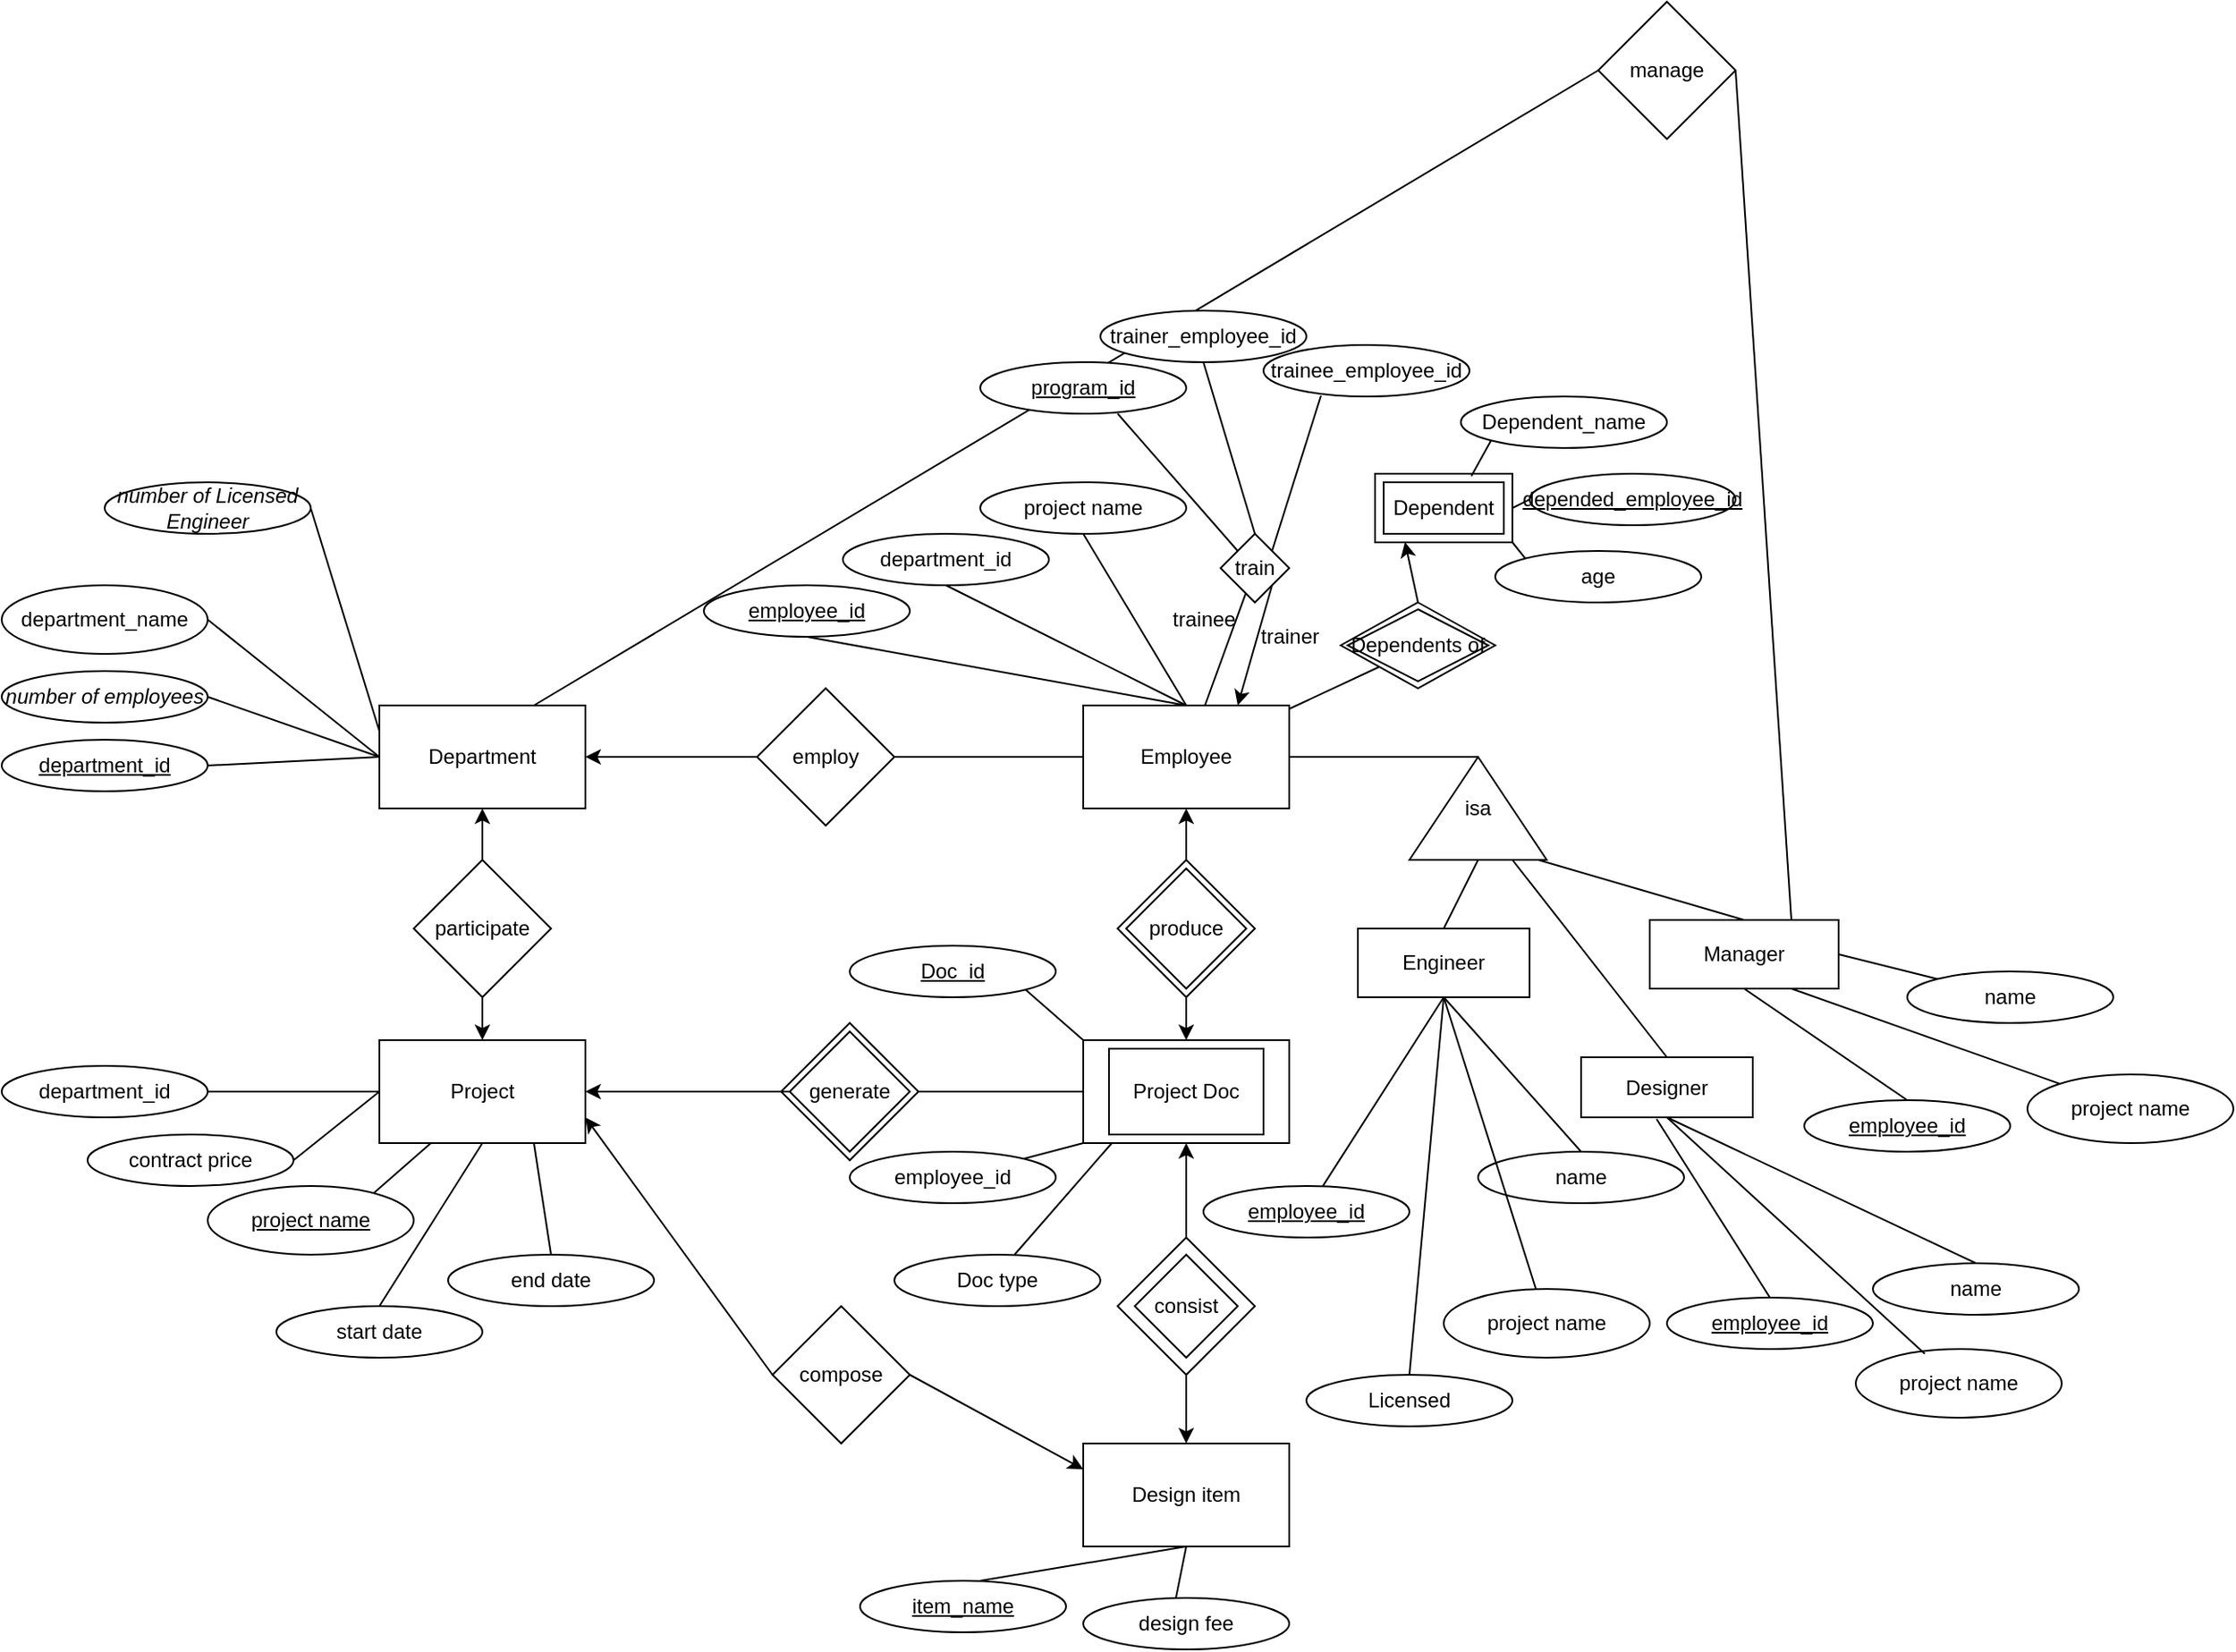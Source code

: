 <mxfile version="15.7.2" type="device"><diagram id="2ZfSj9x7PaDZgEMopQm9" name="Page-1"><mxGraphModel dx="2500" dy="2037" grid="1" gridSize="10" guides="1" tooltips="1" connect="1" arrows="1" fold="1" page="1" pageScale="1" pageWidth="827" pageHeight="1169" math="0" shadow="0"><root><mxCell id="0"/><mxCell id="1" parent="0"/><mxCell id="Rq_PsZcWny5NFPyczf1C-1" value="Department" style="rounded=0;whiteSpace=wrap;html=1;" parent="1" vertex="1"><mxGeometry x="140" y="250" width="120" height="60" as="geometry"/></mxCell><mxCell id="Rq_PsZcWny5NFPyczf1C-2" value="Employee" style="rounded=0;whiteSpace=wrap;html=1;" parent="1" vertex="1"><mxGeometry x="550" y="250" width="120" height="60" as="geometry"/></mxCell><mxCell id="Rq_PsZcWny5NFPyczf1C-3" value="Project" style="rounded=0;whiteSpace=wrap;html=1;" parent="1" vertex="1"><mxGeometry x="140" y="445" width="120" height="60" as="geometry"/></mxCell><mxCell id="Rq_PsZcWny5NFPyczf1C-4" value="" style="rounded=0;whiteSpace=wrap;html=1;" parent="1" vertex="1"><mxGeometry x="550" y="445" width="120" height="60" as="geometry"/></mxCell><mxCell id="Rq_PsZcWny5NFPyczf1C-5" value="Project Doc" style="rounded=0;whiteSpace=wrap;html=1;" parent="1" vertex="1"><mxGeometry x="565" y="450" width="90" height="50" as="geometry"/></mxCell><mxCell id="Rq_PsZcWny5NFPyczf1C-6" value="employ" style="rhombus;whiteSpace=wrap;html=1;" parent="1" vertex="1"><mxGeometry x="360" y="240" width="80" height="80" as="geometry"/></mxCell><mxCell id="Rq_PsZcWny5NFPyczf1C-10" value="" style="endArrow=none;html=1;rounded=0;entryX=0;entryY=0.5;entryDx=0;entryDy=0;" parent="1" source="Rq_PsZcWny5NFPyczf1C-6" target="Rq_PsZcWny5NFPyczf1C-2" edge="1"><mxGeometry width="50" height="50" relative="1" as="geometry"><mxPoint x="390" y="420" as="sourcePoint"/><mxPoint x="440" y="370" as="targetPoint"/></mxGeometry></mxCell><mxCell id="Rq_PsZcWny5NFPyczf1C-11" value="" style="endArrow=classic;html=1;rounded=0;entryX=1;entryY=0.5;entryDx=0;entryDy=0;exitX=0;exitY=0.5;exitDx=0;exitDy=0;" parent="1" source="Rq_PsZcWny5NFPyczf1C-6" target="Rq_PsZcWny5NFPyczf1C-1" edge="1"><mxGeometry width="50" height="50" relative="1" as="geometry"><mxPoint x="390" y="420" as="sourcePoint"/><mxPoint x="440" y="370" as="targetPoint"/></mxGeometry></mxCell><mxCell id="QR5048zYzeo3iJoxQu5B-18" style="edgeStyle=orthogonalEdgeStyle;rounded=0;orthogonalLoop=1;jettySize=auto;html=1;exitX=0.5;exitY=1;exitDx=0;exitDy=0;" edge="1" parent="1" source="Rq_PsZcWny5NFPyczf1C-14" target="Rq_PsZcWny5NFPyczf1C-3"><mxGeometry relative="1" as="geometry"/></mxCell><mxCell id="Rq_PsZcWny5NFPyczf1C-14" value="participate" style="rhombus;whiteSpace=wrap;html=1;" parent="1" vertex="1"><mxGeometry x="160" y="340" width="80" height="80" as="geometry"/></mxCell><mxCell id="Rq_PsZcWny5NFPyczf1C-18" value="" style="edgeStyle=orthogonalEdgeStyle;rounded=0;orthogonalLoop=1;jettySize=auto;html=1;" parent="1" source="Rq_PsZcWny5NFPyczf1C-15" target="Rq_PsZcWny5NFPyczf1C-2" edge="1"><mxGeometry relative="1" as="geometry"/></mxCell><mxCell id="Rq_PsZcWny5NFPyczf1C-15" value="produce" style="rhombus;whiteSpace=wrap;html=1;" parent="1" vertex="1"><mxGeometry x="570" y="340" width="80" height="80" as="geometry"/></mxCell><mxCell id="Rq_PsZcWny5NFPyczf1C-16" value="" style="endArrow=classic;html=1;rounded=0;entryX=0.5;entryY=1;entryDx=0;entryDy=0;" parent="1" source="Rq_PsZcWny5NFPyczf1C-14" target="Rq_PsZcWny5NFPyczf1C-1" edge="1"><mxGeometry width="50" height="50" relative="1" as="geometry"><mxPoint x="390" y="420" as="sourcePoint"/><mxPoint x="440" y="370" as="targetPoint"/></mxGeometry></mxCell><mxCell id="Rq_PsZcWny5NFPyczf1C-19" value="produce" style="rhombus;whiteSpace=wrap;html=1;" parent="1" vertex="1"><mxGeometry x="575" y="345" width="70" height="70" as="geometry"/></mxCell><mxCell id="Rq_PsZcWny5NFPyczf1C-20" value="" style="rhombus;whiteSpace=wrap;html=1;" parent="1" vertex="1"><mxGeometry x="374" y="435" width="80" height="80" as="geometry"/></mxCell><mxCell id="Rq_PsZcWny5NFPyczf1C-21" value="generate" style="rhombus;whiteSpace=wrap;html=1;" parent="1" vertex="1"><mxGeometry x="379" y="440" width="70" height="70" as="geometry"/></mxCell><mxCell id="Rq_PsZcWny5NFPyczf1C-25" value="" style="endArrow=classic;html=1;rounded=0;entryX=0.5;entryY=0;entryDx=0;entryDy=0;exitX=0.5;exitY=1;exitDx=0;exitDy=0;" parent="1" source="Rq_PsZcWny5NFPyczf1C-15" target="Rq_PsZcWny5NFPyczf1C-4" edge="1"><mxGeometry width="50" height="50" relative="1" as="geometry"><mxPoint x="390" y="420" as="sourcePoint"/><mxPoint x="440" y="370" as="targetPoint"/></mxGeometry></mxCell><mxCell id="Rq_PsZcWny5NFPyczf1C-27" value="" style="endArrow=none;html=1;rounded=0;entryX=0.25;entryY=1;entryDx=0;entryDy=0;" parent="1" target="Rq_PsZcWny5NFPyczf1C-3" edge="1"><mxGeometry width="50" height="50" relative="1" as="geometry"><mxPoint x="130" y="540" as="sourcePoint"/><mxPoint x="440" y="370" as="targetPoint"/></mxGeometry></mxCell><mxCell id="Rq_PsZcWny5NFPyczf1C-28" value="&lt;u&gt;project name&lt;/u&gt;" style="ellipse;whiteSpace=wrap;html=1;" parent="1" vertex="1"><mxGeometry x="40" y="530" width="120" height="40" as="geometry"/></mxCell><mxCell id="Rq_PsZcWny5NFPyczf1C-29" value="" style="endArrow=none;html=1;rounded=0;entryX=0.5;entryY=1;entryDx=0;entryDy=0;exitX=0.5;exitY=0;exitDx=0;exitDy=0;" parent="1" source="Rq_PsZcWny5NFPyczf1C-30" target="Rq_PsZcWny5NFPyczf1C-3" edge="1"><mxGeometry width="50" height="50" relative="1" as="geometry"><mxPoint x="200" y="600" as="sourcePoint"/><mxPoint x="200" y="510" as="targetPoint"/></mxGeometry></mxCell><mxCell id="Rq_PsZcWny5NFPyczf1C-30" value="start date" style="ellipse;whiteSpace=wrap;html=1;" parent="1" vertex="1"><mxGeometry x="80" y="600" width="120" height="30" as="geometry"/></mxCell><mxCell id="Rq_PsZcWny5NFPyczf1C-31" value="end date" style="ellipse;whiteSpace=wrap;html=1;" parent="1" vertex="1"><mxGeometry x="180" y="570" width="120" height="30" as="geometry"/></mxCell><mxCell id="Rq_PsZcWny5NFPyczf1C-32" value="" style="endArrow=none;html=1;rounded=0;exitX=0.75;exitY=1;exitDx=0;exitDy=0;entryX=0.5;entryY=0;entryDx=0;entryDy=0;" parent="1" source="Rq_PsZcWny5NFPyczf1C-3" target="Rq_PsZcWny5NFPyczf1C-31" edge="1"><mxGeometry width="50" height="50" relative="1" as="geometry"><mxPoint x="390" y="420" as="sourcePoint"/><mxPoint x="440" y="370" as="targetPoint"/></mxGeometry></mxCell><mxCell id="Rq_PsZcWny5NFPyczf1C-33" value="contract price" style="ellipse;whiteSpace=wrap;html=1;" parent="1" vertex="1"><mxGeometry x="-30" y="500" width="120" height="30" as="geometry"/></mxCell><mxCell id="Rq_PsZcWny5NFPyczf1C-35" value="" style="endArrow=none;html=1;rounded=0;entryX=0;entryY=0.5;entryDx=0;entryDy=0;exitX=1;exitY=0.5;exitDx=0;exitDy=0;" parent="1" source="Rq_PsZcWny5NFPyczf1C-33" target="Rq_PsZcWny5NFPyczf1C-3" edge="1"><mxGeometry width="50" height="50" relative="1" as="geometry"><mxPoint x="390" y="420" as="sourcePoint"/><mxPoint x="440" y="370" as="targetPoint"/></mxGeometry></mxCell><mxCell id="Rq_PsZcWny5NFPyczf1C-36" value="Design item" style="rounded=0;whiteSpace=wrap;html=1;" parent="1" vertex="1"><mxGeometry x="550" y="680" width="120" height="60" as="geometry"/></mxCell><mxCell id="Rq_PsZcWny5NFPyczf1C-39" value="" style="rhombus;whiteSpace=wrap;html=1;" parent="1" vertex="1"><mxGeometry x="570" y="560" width="80" height="80" as="geometry"/></mxCell><mxCell id="Rq_PsZcWny5NFPyczf1C-40" value="consist" style="rhombus;whiteSpace=wrap;html=1;" parent="1" vertex="1"><mxGeometry x="580" y="570" width="60" height="60" as="geometry"/></mxCell><mxCell id="Rq_PsZcWny5NFPyczf1C-42" value="" style="endArrow=classic;html=1;rounded=0;entryX=0.5;entryY=1;entryDx=0;entryDy=0;" parent="1" target="Rq_PsZcWny5NFPyczf1C-4" edge="1"><mxGeometry width="50" height="50" relative="1" as="geometry"><mxPoint x="610" y="560" as="sourcePoint"/><mxPoint x="440" y="570" as="targetPoint"/></mxGeometry></mxCell><mxCell id="Rq_PsZcWny5NFPyczf1C-48" value="isa" style="triangle;whiteSpace=wrap;html=1;direction=north;" parent="1" vertex="1"><mxGeometry x="740" y="280" width="80" height="60" as="geometry"/></mxCell><mxCell id="Rq_PsZcWny5NFPyczf1C-49" value="" style="endArrow=none;html=1;rounded=0;entryX=1;entryY=0.5;entryDx=0;entryDy=0;exitX=1;exitY=0.5;exitDx=0;exitDy=0;" parent="1" source="Rq_PsZcWny5NFPyczf1C-2" target="Rq_PsZcWny5NFPyczf1C-48" edge="1"><mxGeometry width="50" height="50" relative="1" as="geometry"><mxPoint x="390" y="420" as="sourcePoint"/><mxPoint x="440" y="370" as="targetPoint"/></mxGeometry></mxCell><mxCell id="Rq_PsZcWny5NFPyczf1C-50" value="Manager" style="rounded=0;whiteSpace=wrap;html=1;" parent="1" vertex="1"><mxGeometry x="880" y="375" width="110" height="40" as="geometry"/></mxCell><mxCell id="Rq_PsZcWny5NFPyczf1C-51" value="" style="endArrow=none;html=1;rounded=0;entryX=0;entryY=0.938;entryDx=0;entryDy=0;entryPerimeter=0;exitX=0.5;exitY=0;exitDx=0;exitDy=0;" parent="1" source="Rq_PsZcWny5NFPyczf1C-50" target="Rq_PsZcWny5NFPyczf1C-48" edge="1"><mxGeometry width="50" height="50" relative="1" as="geometry"><mxPoint x="390" y="420" as="sourcePoint"/><mxPoint x="440" y="370" as="targetPoint"/></mxGeometry></mxCell><mxCell id="Rq_PsZcWny5NFPyczf1C-52" value="Engineer" style="rounded=0;whiteSpace=wrap;html=1;" parent="1" vertex="1"><mxGeometry x="710" y="380" width="100" height="40" as="geometry"/></mxCell><mxCell id="Rq_PsZcWny5NFPyczf1C-53" value="" style="endArrow=none;html=1;rounded=0;entryX=0;entryY=0.5;entryDx=0;entryDy=0;exitX=0.5;exitY=0;exitDx=0;exitDy=0;" parent="1" source="Rq_PsZcWny5NFPyczf1C-52" target="Rq_PsZcWny5NFPyczf1C-48" edge="1"><mxGeometry width="50" height="50" relative="1" as="geometry"><mxPoint x="390" y="420" as="sourcePoint"/><mxPoint x="440" y="370" as="targetPoint"/></mxGeometry></mxCell><mxCell id="Rq_PsZcWny5NFPyczf1C-54" value="Designer" style="rounded=0;whiteSpace=wrap;html=1;" parent="1" vertex="1"><mxGeometry x="840" y="455" width="100" height="35" as="geometry"/></mxCell><mxCell id="Rq_PsZcWny5NFPyczf1C-55" value="" style="endArrow=none;html=1;rounded=0;entryX=0;entryY=0.75;entryDx=0;entryDy=0;exitX=0.5;exitY=0;exitDx=0;exitDy=0;" parent="1" source="Rq_PsZcWny5NFPyczf1C-54" target="Rq_PsZcWny5NFPyczf1C-48" edge="1"><mxGeometry width="50" height="50" relative="1" as="geometry"><mxPoint x="390" y="420" as="sourcePoint"/><mxPoint x="440" y="370" as="targetPoint"/></mxGeometry></mxCell><mxCell id="Rq_PsZcWny5NFPyczf1C-56" value="manage" style="rhombus;whiteSpace=wrap;html=1;" parent="1" vertex="1"><mxGeometry x="850" y="-160" width="80" height="80" as="geometry"/></mxCell><mxCell id="Rq_PsZcWny5NFPyczf1C-57" value="" style="endArrow=none;html=1;rounded=0;entryX=0.75;entryY=0;entryDx=0;entryDy=0;exitX=1;exitY=0.5;exitDx=0;exitDy=0;" parent="1" source="Rq_PsZcWny5NFPyczf1C-56" target="Rq_PsZcWny5NFPyczf1C-50" edge="1"><mxGeometry width="50" height="50" relative="1" as="geometry"><mxPoint x="390" y="420" as="sourcePoint"/><mxPoint x="440" y="370" as="targetPoint"/></mxGeometry></mxCell><mxCell id="Rq_PsZcWny5NFPyczf1C-58" value="" style="endArrow=none;html=1;rounded=0;entryX=0;entryY=0.5;entryDx=0;entryDy=0;exitX=0.75;exitY=0;exitDx=0;exitDy=0;" parent="1" source="Rq_PsZcWny5NFPyczf1C-1" target="Rq_PsZcWny5NFPyczf1C-56" edge="1"><mxGeometry width="50" height="50" relative="1" as="geometry"><mxPoint x="390" y="420" as="sourcePoint"/><mxPoint x="440" y="370" as="targetPoint"/></mxGeometry></mxCell><mxCell id="Rq_PsZcWny5NFPyczf1C-59" value="department_id" style="ellipse;whiteSpace=wrap;html=1;" parent="1" vertex="1"><mxGeometry x="-80" y="460" width="120" height="30" as="geometry"/></mxCell><mxCell id="Rq_PsZcWny5NFPyczf1C-60" value="" style="endArrow=none;html=1;rounded=0;exitX=1;exitY=0.5;exitDx=0;exitDy=0;entryX=0;entryY=0.5;entryDx=0;entryDy=0;" parent="1" source="Rq_PsZcWny5NFPyczf1C-59" target="Rq_PsZcWny5NFPyczf1C-3" edge="1"><mxGeometry width="50" height="50" relative="1" as="geometry"><mxPoint x="390" y="420" as="sourcePoint"/><mxPoint x="440" y="370" as="targetPoint"/></mxGeometry></mxCell><mxCell id="Rq_PsZcWny5NFPyczf1C-63" value="&lt;u&gt;department_id&lt;/u&gt;" style="ellipse;whiteSpace=wrap;html=1;" parent="1" vertex="1"><mxGeometry x="-80" y="270" width="120" height="30" as="geometry"/></mxCell><mxCell id="Rq_PsZcWny5NFPyczf1C-64" value="" style="endArrow=none;html=1;rounded=0;entryX=0;entryY=0.5;entryDx=0;entryDy=0;exitX=1;exitY=0.5;exitDx=0;exitDy=0;" parent="1" source="Rq_PsZcWny5NFPyczf1C-63" target="Rq_PsZcWny5NFPyczf1C-1" edge="1"><mxGeometry width="50" height="50" relative="1" as="geometry"><mxPoint x="390" y="420" as="sourcePoint"/><mxPoint x="440" y="370" as="targetPoint"/></mxGeometry></mxCell><mxCell id="Rq_PsZcWny5NFPyczf1C-66" value="&lt;i&gt;number of employees&lt;/i&gt;" style="ellipse;whiteSpace=wrap;html=1;" parent="1" vertex="1"><mxGeometry x="-80" y="230" width="120" height="30" as="geometry"/></mxCell><mxCell id="Rq_PsZcWny5NFPyczf1C-67" value="" style="endArrow=none;html=1;rounded=0;entryX=1;entryY=0.5;entryDx=0;entryDy=0;exitX=0;exitY=0.5;exitDx=0;exitDy=0;" parent="1" source="Rq_PsZcWny5NFPyczf1C-1" target="Rq_PsZcWny5NFPyczf1C-66" edge="1"><mxGeometry width="50" height="50" relative="1" as="geometry"><mxPoint x="390" y="420" as="sourcePoint"/><mxPoint x="440" y="370" as="targetPoint"/></mxGeometry></mxCell><mxCell id="Rq_PsZcWny5NFPyczf1C-68" value="department_name" style="ellipse;whiteSpace=wrap;html=1;" parent="1" vertex="1"><mxGeometry x="-80" y="180" width="120" height="40" as="geometry"/></mxCell><mxCell id="Rq_PsZcWny5NFPyczf1C-69" value="" style="endArrow=none;html=1;rounded=0;exitX=1;exitY=0.5;exitDx=0;exitDy=0;entryX=0;entryY=0.5;entryDx=0;entryDy=0;" parent="1" source="Rq_PsZcWny5NFPyczf1C-68" target="Rq_PsZcWny5NFPyczf1C-1" edge="1"><mxGeometry width="50" height="50" relative="1" as="geometry"><mxPoint x="390" y="420" as="sourcePoint"/><mxPoint x="440" y="370" as="targetPoint"/></mxGeometry></mxCell><mxCell id="Rq_PsZcWny5NFPyczf1C-73" value="&lt;u&gt;employee_id&lt;/u&gt;" style="ellipse;whiteSpace=wrap;html=1;" parent="1" vertex="1"><mxGeometry x="329" y="180" width="120" height="30" as="geometry"/></mxCell><mxCell id="Rq_PsZcWny5NFPyczf1C-74" value="" style="endArrow=none;html=1;rounded=0;entryX=0.5;entryY=1;entryDx=0;entryDy=0;exitX=0.5;exitY=0;exitDx=0;exitDy=0;" parent="1" source="Rq_PsZcWny5NFPyczf1C-2" target="Rq_PsZcWny5NFPyczf1C-73" edge="1"><mxGeometry width="50" height="50" relative="1" as="geometry"><mxPoint x="390" y="220" as="sourcePoint"/><mxPoint x="440" y="170" as="targetPoint"/></mxGeometry></mxCell><mxCell id="Rq_PsZcWny5NFPyczf1C-75" value="department_id" style="ellipse;whiteSpace=wrap;html=1;" parent="1" vertex="1"><mxGeometry x="410" y="150" width="120" height="30" as="geometry"/></mxCell><mxCell id="Rq_PsZcWny5NFPyczf1C-76" value="" style="endArrow=none;html=1;rounded=0;entryX=0.5;entryY=1;entryDx=0;entryDy=0;exitX=0.5;exitY=0;exitDx=0;exitDy=0;" parent="1" source="Rq_PsZcWny5NFPyczf1C-2" target="Rq_PsZcWny5NFPyczf1C-75" edge="1"><mxGeometry width="50" height="50" relative="1" as="geometry"><mxPoint x="390" y="220" as="sourcePoint"/><mxPoint x="440" y="170" as="targetPoint"/></mxGeometry></mxCell><mxCell id="Rq_PsZcWny5NFPyczf1C-77" value="project name" style="ellipse;whiteSpace=wrap;html=1;" parent="1" vertex="1"><mxGeometry x="490" y="120" width="120" height="30" as="geometry"/></mxCell><mxCell id="Rq_PsZcWny5NFPyczf1C-81" value="" style="endArrow=none;html=1;rounded=0;exitX=0.5;exitY=0;exitDx=0;exitDy=0;" parent="1" edge="1"><mxGeometry width="50" height="50" relative="1" as="geometry"><mxPoint x="490" y="760" as="sourcePoint"/><mxPoint x="610" y="740" as="targetPoint"/></mxGeometry></mxCell><mxCell id="Rq_PsZcWny5NFPyczf1C-89" value="" style="endArrow=none;html=1;rounded=0;entryX=0.5;entryY=1;entryDx=0;entryDy=0;" parent="1" target="Rq_PsZcWny5NFPyczf1C-36" edge="1"><mxGeometry width="50" height="50" relative="1" as="geometry"><mxPoint x="603.987" y="770.064" as="sourcePoint"/><mxPoint x="440" y="570" as="targetPoint"/></mxGeometry></mxCell><mxCell id="Rq_PsZcWny5NFPyczf1C-92" value="compose" style="rhombus;whiteSpace=wrap;html=1;" parent="1" vertex="1"><mxGeometry x="369" y="600" width="80" height="80" as="geometry"/></mxCell><mxCell id="Rq_PsZcWny5NFPyczf1C-95" value="" style="endArrow=classic;html=1;rounded=0;exitX=0;exitY=0.5;exitDx=0;exitDy=0;entryX=1;entryY=0.75;entryDx=0;entryDy=0;" parent="1" source="Rq_PsZcWny5NFPyczf1C-92" target="Rq_PsZcWny5NFPyczf1C-3" edge="1"><mxGeometry width="50" height="50" relative="1" as="geometry"><mxPoint x="390" y="520" as="sourcePoint"/><mxPoint x="440" y="470" as="targetPoint"/></mxGeometry></mxCell><mxCell id="Rq_PsZcWny5NFPyczf1C-96" value="&lt;u&gt;employee_id&lt;/u&gt;" style="ellipse;whiteSpace=wrap;html=1;" parent="1" vertex="1"><mxGeometry x="620" y="530" width="120" height="30" as="geometry"/></mxCell><mxCell id="Rq_PsZcWny5NFPyczf1C-97" value="&lt;u&gt;employee_id&lt;/u&gt;" style="ellipse;whiteSpace=wrap;html=1;" parent="1" vertex="1"><mxGeometry x="890" y="595" width="120" height="30" as="geometry"/></mxCell><mxCell id="Rq_PsZcWny5NFPyczf1C-98" value="&lt;u&gt;employee_id&lt;/u&gt;" style="ellipse;whiteSpace=wrap;html=1;" parent="1" vertex="1"><mxGeometry x="970" y="480" width="120" height="30" as="geometry"/></mxCell><mxCell id="Rq_PsZcWny5NFPyczf1C-99" value="" style="endArrow=none;html=1;rounded=0;entryX=0.5;entryY=1;entryDx=0;entryDy=0;" parent="1" source="Rq_PsZcWny5NFPyczf1C-96" target="Rq_PsZcWny5NFPyczf1C-52" edge="1"><mxGeometry width="50" height="50" relative="1" as="geometry"><mxPoint x="390" y="520" as="sourcePoint"/><mxPoint x="440" y="470" as="targetPoint"/></mxGeometry></mxCell><mxCell id="Rq_PsZcWny5NFPyczf1C-100" value="" style="endArrow=none;html=1;rounded=0;entryX=0.44;entryY=1.029;entryDx=0;entryDy=0;entryPerimeter=0;exitX=0.5;exitY=0;exitDx=0;exitDy=0;" parent="1" source="Rq_PsZcWny5NFPyczf1C-97" target="Rq_PsZcWny5NFPyczf1C-54" edge="1"><mxGeometry width="50" height="50" relative="1" as="geometry"><mxPoint x="880" y="530" as="sourcePoint"/><mxPoint x="440" y="470" as="targetPoint"/></mxGeometry></mxCell><mxCell id="Rq_PsZcWny5NFPyczf1C-101" value="" style="endArrow=none;html=1;rounded=0;entryX=0.5;entryY=1;entryDx=0;entryDy=0;exitX=0.5;exitY=0;exitDx=0;exitDy=0;" parent="1" source="Rq_PsZcWny5NFPyczf1C-98" target="Rq_PsZcWny5NFPyczf1C-50" edge="1"><mxGeometry width="50" height="50" relative="1" as="geometry"><mxPoint x="390" y="520" as="sourcePoint"/><mxPoint x="440" y="470" as="targetPoint"/></mxGeometry></mxCell><mxCell id="Rq_PsZcWny5NFPyczf1C-103" value="&lt;i&gt;number of Licensed Engineer&lt;/i&gt;" style="ellipse;whiteSpace=wrap;html=1;" parent="1" vertex="1"><mxGeometry x="-20" y="120" width="120" height="30" as="geometry"/></mxCell><mxCell id="Rq_PsZcWny5NFPyczf1C-104" value="" style="endArrow=none;html=1;rounded=0;entryX=1;entryY=0.5;entryDx=0;entryDy=0;exitX=0;exitY=0.25;exitDx=0;exitDy=0;" parent="1" source="Rq_PsZcWny5NFPyczf1C-1" target="Rq_PsZcWny5NFPyczf1C-103" edge="1"><mxGeometry width="50" height="50" relative="1" as="geometry"><mxPoint x="390" y="320" as="sourcePoint"/><mxPoint x="440" y="270" as="targetPoint"/></mxGeometry></mxCell><mxCell id="Rq_PsZcWny5NFPyczf1C-105" value="Licensed" style="ellipse;whiteSpace=wrap;html=1;" parent="1" vertex="1"><mxGeometry x="680" y="640" width="120" height="30" as="geometry"/></mxCell><mxCell id="Rq_PsZcWny5NFPyczf1C-106" value="" style="endArrow=none;html=1;rounded=0;exitX=0.5;exitY=0;exitDx=0;exitDy=0;" parent="1" source="Rq_PsZcWny5NFPyczf1C-105" edge="1"><mxGeometry width="50" height="50" relative="1" as="geometry"><mxPoint x="390" y="310" as="sourcePoint"/><mxPoint x="760" y="420" as="targetPoint"/></mxGeometry></mxCell><mxCell id="Rq_PsZcWny5NFPyczf1C-107" value="train" style="rhombus;whiteSpace=wrap;html=1;" parent="1" vertex="1"><mxGeometry x="630" y="150" width="40" height="40" as="geometry"/></mxCell><mxCell id="Rq_PsZcWny5NFPyczf1C-108" value="" style="endArrow=none;html=1;rounded=0;" parent="1" source="Rq_PsZcWny5NFPyczf1C-2" target="Rq_PsZcWny5NFPyczf1C-107" edge="1"><mxGeometry width="50" height="50" relative="1" as="geometry"><mxPoint x="390" y="510" as="sourcePoint"/><mxPoint x="440" y="460" as="targetPoint"/></mxGeometry></mxCell><mxCell id="Rq_PsZcWny5NFPyczf1C-110" value="" style="endArrow=classic;html=1;rounded=0;entryX=0.75;entryY=0;entryDx=0;entryDy=0;exitX=1;exitY=1;exitDx=0;exitDy=0;" parent="1" source="Rq_PsZcWny5NFPyczf1C-107" target="Rq_PsZcWny5NFPyczf1C-2" edge="1"><mxGeometry width="50" height="50" relative="1" as="geometry"><mxPoint x="390" y="510" as="sourcePoint"/><mxPoint x="440" y="460" as="targetPoint"/></mxGeometry></mxCell><mxCell id="QR5048zYzeo3iJoxQu5B-2" value="" style="endArrow=none;html=1;rounded=0;entryX=0.5;entryY=1;entryDx=0;entryDy=0;exitX=0.5;exitY=0;exitDx=0;exitDy=0;" edge="1" parent="1" source="Rq_PsZcWny5NFPyczf1C-2" target="Rq_PsZcWny5NFPyczf1C-77"><mxGeometry width="50" height="50" relative="1" as="geometry"><mxPoint x="470" y="480" as="sourcePoint"/><mxPoint x="520" y="430" as="targetPoint"/></mxGeometry></mxCell><mxCell id="QR5048zYzeo3iJoxQu5B-3" style="edgeStyle=orthogonalEdgeStyle;rounded=0;orthogonalLoop=1;jettySize=auto;html=1;exitX=0.5;exitY=1;exitDx=0;exitDy=0;" edge="1" parent="1" source="Rq_PsZcWny5NFPyczf1C-105" target="Rq_PsZcWny5NFPyczf1C-105"><mxGeometry relative="1" as="geometry"/></mxCell><mxCell id="QR5048zYzeo3iJoxQu5B-4" value="name" style="ellipse;whiteSpace=wrap;html=1;" vertex="1" parent="1"><mxGeometry x="780" y="510" width="120" height="30" as="geometry"/></mxCell><mxCell id="QR5048zYzeo3iJoxQu5B-5" value="" style="endArrow=none;html=1;rounded=0;exitX=0.5;exitY=0;exitDx=0;exitDy=0;" edge="1" parent="1" source="QR5048zYzeo3iJoxQu5B-4"><mxGeometry width="50" height="50" relative="1" as="geometry"><mxPoint x="760" y="635" as="sourcePoint"/><mxPoint x="760" y="420" as="targetPoint"/></mxGeometry></mxCell><mxCell id="QR5048zYzeo3iJoxQu5B-6" value="name" style="ellipse;whiteSpace=wrap;html=1;" vertex="1" parent="1"><mxGeometry x="1010" y="575" width="120" height="30" as="geometry"/></mxCell><mxCell id="QR5048zYzeo3iJoxQu5B-7" value="name" style="ellipse;whiteSpace=wrap;html=1;" vertex="1" parent="1"><mxGeometry x="1030" y="405" width="120" height="30" as="geometry"/></mxCell><mxCell id="QR5048zYzeo3iJoxQu5B-8" value="" style="endArrow=none;html=1;rounded=0;exitX=0.5;exitY=0;exitDx=0;exitDy=0;" edge="1" parent="1" source="QR5048zYzeo3iJoxQu5B-6"><mxGeometry width="50" height="50" relative="1" as="geometry"><mxPoint x="470" y="450" as="sourcePoint"/><mxPoint x="890" y="490" as="targetPoint"/></mxGeometry></mxCell><mxCell id="QR5048zYzeo3iJoxQu5B-9" value="" style="endArrow=none;html=1;rounded=0;exitX=1;exitY=0.5;exitDx=0;exitDy=0;" edge="1" parent="1" source="Rq_PsZcWny5NFPyczf1C-50" target="QR5048zYzeo3iJoxQu5B-7"><mxGeometry width="50" height="50" relative="1" as="geometry"><mxPoint x="470" y="450" as="sourcePoint"/><mxPoint x="520" y="400" as="targetPoint"/></mxGeometry></mxCell><mxCell id="QR5048zYzeo3iJoxQu5B-10" value="project name" style="ellipse;whiteSpace=wrap;html=1;" vertex="1" parent="1"><mxGeometry x="760" y="590" width="120" height="40" as="geometry"/></mxCell><mxCell id="QR5048zYzeo3iJoxQu5B-12" value="" style="endArrow=none;html=1;rounded=0;entryX=0.5;entryY=1;entryDx=0;entryDy=0;" edge="1" parent="1" source="QR5048zYzeo3iJoxQu5B-10" target="Rq_PsZcWny5NFPyczf1C-52"><mxGeometry width="50" height="50" relative="1" as="geometry"><mxPoint x="750" y="650" as="sourcePoint"/><mxPoint x="770" y="430" as="targetPoint"/></mxGeometry></mxCell><mxCell id="QR5048zYzeo3iJoxQu5B-13" style="edgeStyle=orthogonalEdgeStyle;rounded=0;orthogonalLoop=1;jettySize=auto;html=1;exitX=0.5;exitY=1;exitDx=0;exitDy=0;" edge="1" parent="1" source="Rq_PsZcWny5NFPyczf1C-97" target="Rq_PsZcWny5NFPyczf1C-97"><mxGeometry relative="1" as="geometry"/></mxCell><mxCell id="QR5048zYzeo3iJoxQu5B-14" value="project name" style="ellipse;whiteSpace=wrap;html=1;" vertex="1" parent="1"><mxGeometry x="1000" y="625" width="120" height="40" as="geometry"/></mxCell><mxCell id="QR5048zYzeo3iJoxQu5B-15" value="project name" style="ellipse;whiteSpace=wrap;html=1;" vertex="1" parent="1"><mxGeometry x="1100" y="465" width="120" height="40" as="geometry"/></mxCell><mxCell id="QR5048zYzeo3iJoxQu5B-16" value="" style="endArrow=none;html=1;rounded=0;exitX=0.335;exitY=0.068;exitDx=0;exitDy=0;exitPerimeter=0;" edge="1" parent="1" source="QR5048zYzeo3iJoxQu5B-14"><mxGeometry width="50" height="50" relative="1" as="geometry"><mxPoint x="1080" y="585" as="sourcePoint"/><mxPoint x="890" y="490" as="targetPoint"/></mxGeometry></mxCell><mxCell id="QR5048zYzeo3iJoxQu5B-17" value="" style="endArrow=none;html=1;rounded=0;entryX=0.75;entryY=1;entryDx=0;entryDy=0;" edge="1" parent="1" source="QR5048zYzeo3iJoxQu5B-15" target="Rq_PsZcWny5NFPyczf1C-50"><mxGeometry width="50" height="50" relative="1" as="geometry"><mxPoint x="1050.2" y="637.72" as="sourcePoint"/><mxPoint x="900" y="500" as="targetPoint"/></mxGeometry></mxCell><mxCell id="QR5048zYzeo3iJoxQu5B-19" value="&lt;u&gt;item_name&lt;/u&gt;" style="ellipse;whiteSpace=wrap;html=1;" vertex="1" parent="1"><mxGeometry x="420" y="760" width="120" height="30" as="geometry"/></mxCell><mxCell id="QR5048zYzeo3iJoxQu5B-20" value="design fee" style="ellipse;whiteSpace=wrap;html=1;" vertex="1" parent="1"><mxGeometry x="550" y="770" width="120" height="30" as="geometry"/></mxCell><mxCell id="QR5048zYzeo3iJoxQu5B-21" value="" style="endArrow=classic;html=1;rounded=0;entryX=0;entryY=0.25;entryDx=0;entryDy=0;exitX=1;exitY=0.5;exitDx=0;exitDy=0;" edge="1" parent="1" source="Rq_PsZcWny5NFPyczf1C-92" target="Rq_PsZcWny5NFPyczf1C-36"><mxGeometry width="50" height="50" relative="1" as="geometry"><mxPoint x="410" y="530" as="sourcePoint"/><mxPoint x="460" y="480" as="targetPoint"/></mxGeometry></mxCell><mxCell id="QR5048zYzeo3iJoxQu5B-23" value="" style="endArrow=none;html=1;rounded=0;entryX=0;entryY=1;entryDx=0;entryDy=0;startArrow=none;" edge="1" parent="1" source="QR5048zYzeo3iJoxQu5B-24" target="Rq_PsZcWny5NFPyczf1C-4"><mxGeometry width="50" height="50" relative="1" as="geometry"><mxPoint x="490" y="530" as="sourcePoint"/><mxPoint x="460" y="480" as="targetPoint"/></mxGeometry></mxCell><mxCell id="QR5048zYzeo3iJoxQu5B-25" value="&lt;u&gt;Doc&amp;nbsp; id&lt;/u&gt;" style="ellipse;whiteSpace=wrap;html=1;" vertex="1" parent="1"><mxGeometry x="414" y="390" width="120" height="30" as="geometry"/></mxCell><mxCell id="QR5048zYzeo3iJoxQu5B-26" value="" style="endArrow=none;html=1;rounded=0;entryX=1;entryY=1;entryDx=0;entryDy=0;exitX=0;exitY=0;exitDx=0;exitDy=0;" edge="1" parent="1" source="Rq_PsZcWny5NFPyczf1C-4" target="QR5048zYzeo3iJoxQu5B-25"><mxGeometry width="50" height="50" relative="1" as="geometry"><mxPoint x="410" y="530" as="sourcePoint"/><mxPoint x="460" y="480" as="targetPoint"/></mxGeometry></mxCell><mxCell id="QR5048zYzeo3iJoxQu5B-24" value="employee_id" style="ellipse;whiteSpace=wrap;html=1;" vertex="1" parent="1"><mxGeometry x="414" y="510" width="120" height="30" as="geometry"/></mxCell><mxCell id="QR5048zYzeo3iJoxQu5B-27" value="" style="endArrow=none;html=1;rounded=0;exitX=0.138;exitY=1.002;exitDx=0;exitDy=0;exitPerimeter=0;" edge="1" parent="1" source="Rq_PsZcWny5NFPyczf1C-4"><mxGeometry width="50" height="50" relative="1" as="geometry"><mxPoint x="500" y="580" as="sourcePoint"/><mxPoint x="510" y="570" as="targetPoint"/></mxGeometry></mxCell><mxCell id="QR5048zYzeo3iJoxQu5B-28" value="Doc type" style="ellipse;whiteSpace=wrap;html=1;" vertex="1" parent="1"><mxGeometry x="440" y="570" width="120" height="30" as="geometry"/></mxCell><mxCell id="QR5048zYzeo3iJoxQu5B-30" value="Dependent" style="shape=ext;margin=3;double=1;whiteSpace=wrap;html=1;align=center;" vertex="1" parent="1"><mxGeometry x="720" y="115" width="80" height="40" as="geometry"/></mxCell><mxCell id="QR5048zYzeo3iJoxQu5B-31" value="Dependents of" style="shape=rhombus;double=1;perimeter=rhombusPerimeter;whiteSpace=wrap;html=1;align=center;" vertex="1" parent="1"><mxGeometry x="700" y="190" width="90" height="50" as="geometry"/></mxCell><mxCell id="QR5048zYzeo3iJoxQu5B-32" value="" style="endArrow=none;html=1;rounded=0;entryX=0;entryY=1;entryDx=0;entryDy=0;" edge="1" parent="1" source="Rq_PsZcWny5NFPyczf1C-2" target="QR5048zYzeo3iJoxQu5B-31"><mxGeometry width="50" height="50" relative="1" as="geometry"><mxPoint x="570" y="200" as="sourcePoint"/><mxPoint x="620" y="150" as="targetPoint"/></mxGeometry></mxCell><mxCell id="QR5048zYzeo3iJoxQu5B-33" value="" style="endArrow=classic;html=1;rounded=0;entryX=0.218;entryY=0.995;entryDx=0;entryDy=0;entryPerimeter=0;exitX=0.5;exitY=0;exitDx=0;exitDy=0;" edge="1" parent="1" source="QR5048zYzeo3iJoxQu5B-31" target="QR5048zYzeo3iJoxQu5B-30"><mxGeometry width="50" height="50" relative="1" as="geometry"><mxPoint x="570" y="200" as="sourcePoint"/><mxPoint x="620" y="150" as="targetPoint"/></mxGeometry></mxCell><mxCell id="QR5048zYzeo3iJoxQu5B-34" value="" style="endArrow=none;html=1;rounded=0;exitX=0;exitY=0;exitDx=0;exitDy=0;entryX=0.667;entryY=1;entryDx=0;entryDy=0;entryPerimeter=0;" edge="1" parent="1" source="Rq_PsZcWny5NFPyczf1C-107" target="QR5048zYzeo3iJoxQu5B-37"><mxGeometry width="50" height="50" relative="1" as="geometry"><mxPoint x="620" y="200" as="sourcePoint"/><mxPoint x="600" y="60" as="targetPoint"/></mxGeometry></mxCell><mxCell id="QR5048zYzeo3iJoxQu5B-35" value="" style="endArrow=none;html=1;rounded=0;exitX=0.5;exitY=0;exitDx=0;exitDy=0;entryX=0.5;entryY=1;entryDx=0;entryDy=0;" edge="1" parent="1" source="Rq_PsZcWny5NFPyczf1C-107" target="QR5048zYzeo3iJoxQu5B-38"><mxGeometry width="50" height="50" relative="1" as="geometry"><mxPoint x="620" y="200" as="sourcePoint"/><mxPoint x="630" y="80" as="targetPoint"/></mxGeometry></mxCell><mxCell id="QR5048zYzeo3iJoxQu5B-36" value="" style="endArrow=none;html=1;rounded=0;exitX=1;exitY=0;exitDx=0;exitDy=0;entryX=0.279;entryY=0.983;entryDx=0;entryDy=0;entryPerimeter=0;" edge="1" parent="1" source="Rq_PsZcWny5NFPyczf1C-107" target="QR5048zYzeo3iJoxQu5B-39"><mxGeometry width="50" height="50" relative="1" as="geometry"><mxPoint x="620" y="200" as="sourcePoint"/><mxPoint x="680" y="70" as="targetPoint"/></mxGeometry></mxCell><mxCell id="QR5048zYzeo3iJoxQu5B-37" value="&lt;u&gt;program_id&lt;/u&gt;" style="ellipse;whiteSpace=wrap;html=1;" vertex="1" parent="1"><mxGeometry x="490" y="50" width="120" height="30" as="geometry"/></mxCell><mxCell id="QR5048zYzeo3iJoxQu5B-38" value="trainer_employee_id" style="ellipse;whiteSpace=wrap;html=1;" vertex="1" parent="1"><mxGeometry x="560" y="20" width="120" height="30" as="geometry"/></mxCell><mxCell id="QR5048zYzeo3iJoxQu5B-39" value="trainee_employee_id" style="ellipse;whiteSpace=wrap;html=1;" vertex="1" parent="1"><mxGeometry x="655" y="40" width="120" height="30" as="geometry"/></mxCell><mxCell id="QR5048zYzeo3iJoxQu5B-40" value="Dependent_name" style="ellipse;whiteSpace=wrap;html=1;" vertex="1" parent="1"><mxGeometry x="770" y="70" width="120" height="30" as="geometry"/></mxCell><mxCell id="QR5048zYzeo3iJoxQu5B-41" value="&lt;u&gt;depended_employee_id&lt;/u&gt;" style="ellipse;whiteSpace=wrap;html=1;" vertex="1" parent="1"><mxGeometry x="810" y="115" width="120" height="30" as="geometry"/></mxCell><mxCell id="QR5048zYzeo3iJoxQu5B-42" value="age" style="ellipse;whiteSpace=wrap;html=1;" vertex="1" parent="1"><mxGeometry x="790" y="160" width="120" height="30" as="geometry"/></mxCell><mxCell id="QR5048zYzeo3iJoxQu5B-43" value="" style="endArrow=none;html=1;rounded=0;entryX=0;entryY=1;entryDx=0;entryDy=0;exitX=0.701;exitY=0.033;exitDx=0;exitDy=0;exitPerimeter=0;" edge="1" parent="1" source="QR5048zYzeo3iJoxQu5B-30" target="QR5048zYzeo3iJoxQu5B-40"><mxGeometry width="50" height="50" relative="1" as="geometry"><mxPoint x="760" y="110" as="sourcePoint"/><mxPoint x="740" y="50" as="targetPoint"/></mxGeometry></mxCell><mxCell id="QR5048zYzeo3iJoxQu5B-44" value="" style="endArrow=none;html=1;rounded=0;entryX=0;entryY=0.5;entryDx=0;entryDy=0;exitX=1;exitY=0.5;exitDx=0;exitDy=0;" edge="1" parent="1" source="QR5048zYzeo3iJoxQu5B-30" target="QR5048zYzeo3iJoxQu5B-41"><mxGeometry width="50" height="50" relative="1" as="geometry"><mxPoint x="770.1" y="126.32" as="sourcePoint"/><mxPoint x="797.236" y="105.521" as="targetPoint"/></mxGeometry></mxCell><mxCell id="QR5048zYzeo3iJoxQu5B-45" value="" style="endArrow=none;html=1;rounded=0;entryX=0;entryY=0;entryDx=0;entryDy=0;exitX=1;exitY=1;exitDx=0;exitDy=0;" edge="1" parent="1" source="QR5048zYzeo3iJoxQu5B-30" target="QR5048zYzeo3iJoxQu5B-42"><mxGeometry width="50" height="50" relative="1" as="geometry"><mxPoint x="800" y="145" as="sourcePoint"/><mxPoint x="810" y="140" as="targetPoint"/></mxGeometry></mxCell><mxCell id="QR5048zYzeo3iJoxQu5B-47" value="" style="endArrow=classic;html=1;rounded=0;entryX=1;entryY=0.5;entryDx=0;entryDy=0;" edge="1" parent="1" source="Rq_PsZcWny5NFPyczf1C-21" target="Rq_PsZcWny5NFPyczf1C-3"><mxGeometry width="50" height="50" relative="1" as="geometry"><mxPoint x="530" y="340" as="sourcePoint"/><mxPoint x="580" y="290" as="targetPoint"/></mxGeometry></mxCell><mxCell id="QR5048zYzeo3iJoxQu5B-48" value="" style="endArrow=none;html=1;rounded=0;exitX=1;exitY=0.5;exitDx=0;exitDy=0;entryX=0;entryY=0.5;entryDx=0;entryDy=0;" edge="1" parent="1" source="Rq_PsZcWny5NFPyczf1C-20" target="Rq_PsZcWny5NFPyczf1C-4"><mxGeometry width="50" height="50" relative="1" as="geometry"><mxPoint x="530" y="340" as="sourcePoint"/><mxPoint x="580" y="290" as="targetPoint"/></mxGeometry></mxCell><mxCell id="QR5048zYzeo3iJoxQu5B-49" value="" style="endArrow=classic;html=1;rounded=0;entryX=0.5;entryY=0;entryDx=0;entryDy=0;exitX=0.5;exitY=1;exitDx=0;exitDy=0;" edge="1" parent="1" source="Rq_PsZcWny5NFPyczf1C-39" target="Rq_PsZcWny5NFPyczf1C-36"><mxGeometry width="50" height="50" relative="1" as="geometry"><mxPoint x="530" y="480" as="sourcePoint"/><mxPoint x="580" y="430" as="targetPoint"/></mxGeometry></mxCell><mxCell id="QR5048zYzeo3iJoxQu5B-50" style="edgeStyle=orthogonalEdgeStyle;rounded=0;orthogonalLoop=1;jettySize=auto;html=1;exitX=0.5;exitY=1;exitDx=0;exitDy=0;" edge="1" parent="1" source="QR5048zYzeo3iJoxQu5B-41" target="QR5048zYzeo3iJoxQu5B-41"><mxGeometry relative="1" as="geometry"/></mxCell><mxCell id="QR5048zYzeo3iJoxQu5B-52" value="trainer" style="text;html=1;align=center;verticalAlign=middle;resizable=0;points=[];autosize=1;strokeColor=none;fillColor=none;" vertex="1" parent="1"><mxGeometry x="645" y="200" width="50" height="20" as="geometry"/></mxCell><mxCell id="QR5048zYzeo3iJoxQu5B-53" value="trainee" style="text;html=1;align=center;verticalAlign=middle;resizable=0;points=[];autosize=1;strokeColor=none;fillColor=none;" vertex="1" parent="1"><mxGeometry x="595" y="190" width="50" height="20" as="geometry"/></mxCell></root></mxGraphModel></diagram></mxfile>